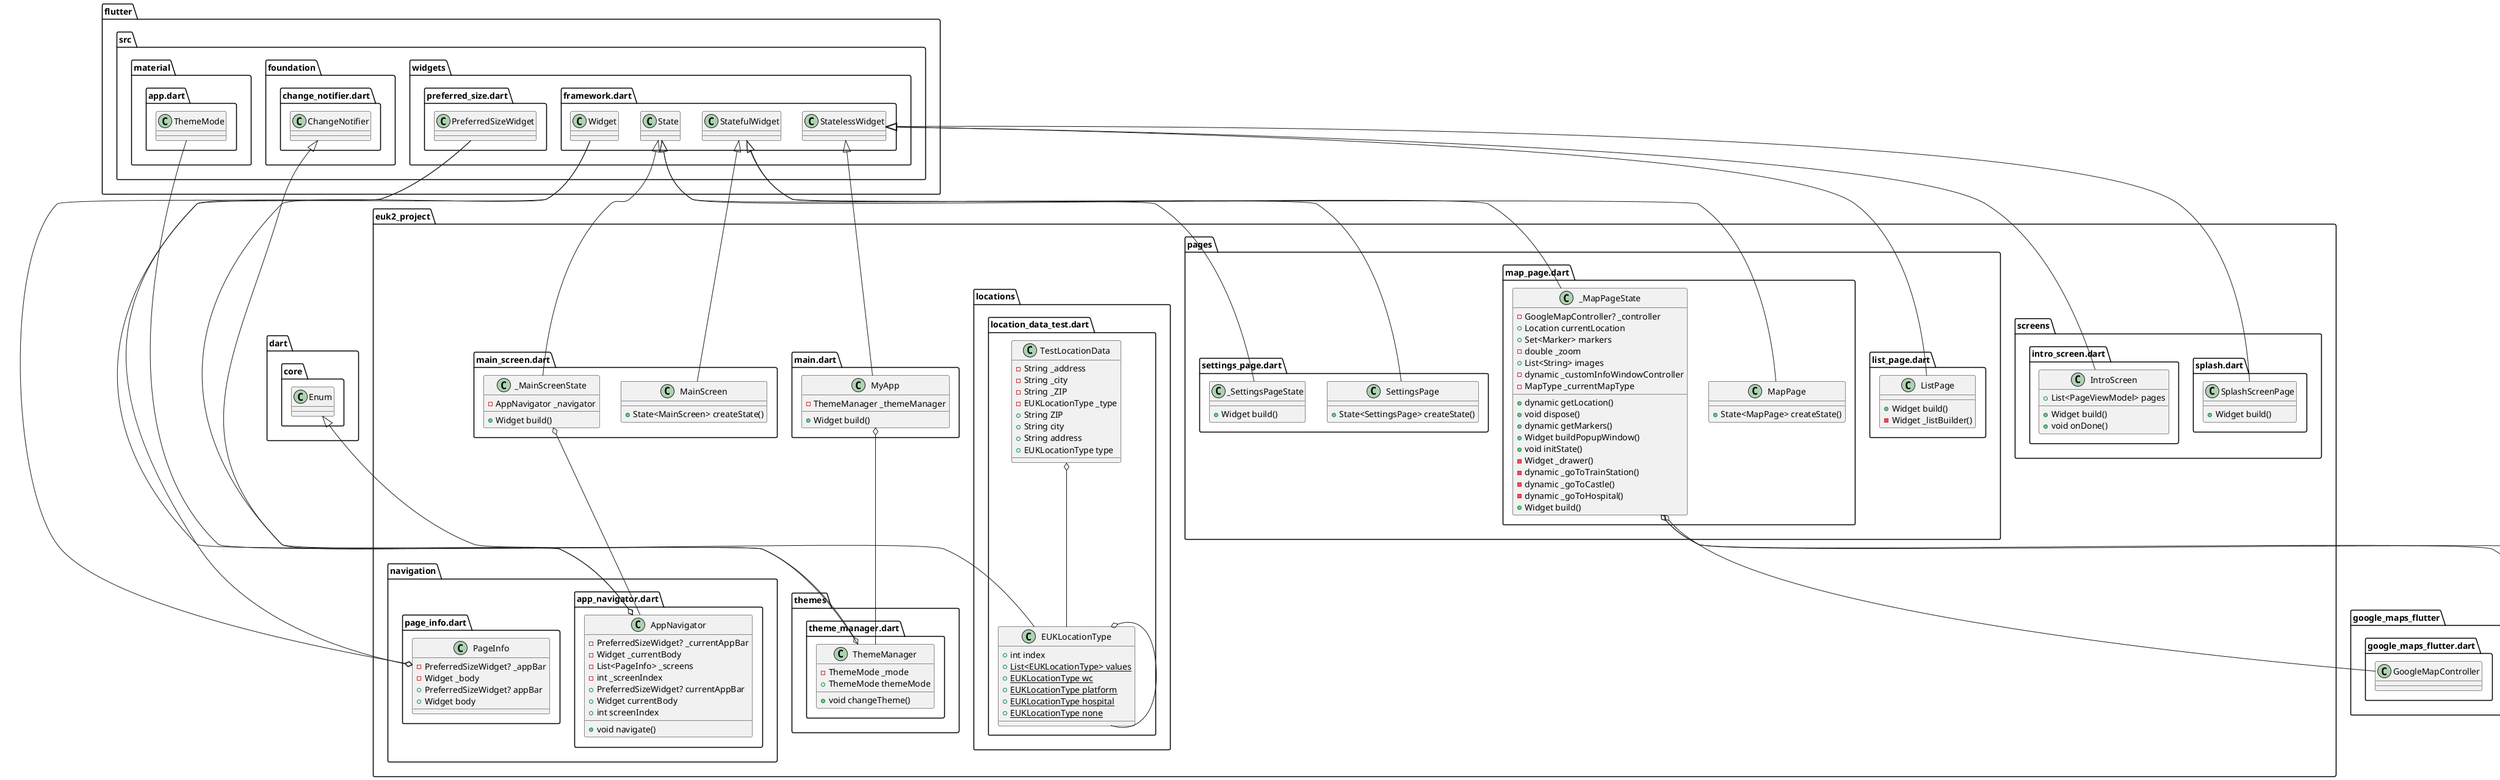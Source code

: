 @startuml
set namespaceSeparator ::

class "euk2_project::navigation::page_info.dart::PageInfo" {
  -PreferredSizeWidget? _appBar
  -Widget _body
  +PreferredSizeWidget? appBar
  +Widget body
}

"euk2_project::navigation::page_info.dart::PageInfo" o-- "flutter::src::widgets::preferred_size.dart::PreferredSizeWidget"
"euk2_project::navigation::page_info.dart::PageInfo" o-- "flutter::src::widgets::framework.dart::Widget"

class "euk2_project::navigation::app_navigator.dart::AppNavigator" {
  -PreferredSizeWidget? _currentAppBar
  -Widget _currentBody
  -List<PageInfo> _screens
  -int _screenIndex
  +PreferredSizeWidget? currentAppBar
  +Widget currentBody
  +int screenIndex
  +void navigate()
}

"euk2_project::navigation::app_navigator.dart::AppNavigator" o-- "flutter::src::widgets::preferred_size.dart::PreferredSizeWidget"
"euk2_project::navigation::app_navigator.dart::AppNavigator" o-- "flutter::src::widgets::framework.dart::Widget"

class "euk2_project::screens::splash.dart::SplashScreenPage" {
  +Widget build()
}

"flutter::src::widgets::framework.dart::StatelessWidget" <|-- "euk2_project::screens::splash.dart::SplashScreenPage"

class "euk2_project::screens::intro_screen.dart::IntroScreen" {
  +List<PageViewModel> pages
  +Widget build()
  +void onDone()
}

"flutter::src::widgets::framework.dart::StatelessWidget" <|-- "euk2_project::screens::intro_screen.dart::IntroScreen"

class "euk2_project::main.dart::MyApp" {
  -ThemeManager _themeManager
  +Widget build()
}

"euk2_project::main.dart::MyApp" o-- "euk2_project::themes::theme_manager.dart::ThemeManager"
"flutter::src::widgets::framework.dart::StatelessWidget" <|-- "euk2_project::main.dart::MyApp"

class "euk2_project::locations::location_data_test.dart::TestLocationData" {
  -String _address
  -String _city
  -String _ZIP
  -EUKLocationType _type
  +String ZIP
  +String city
  +String address
  +EUKLocationType type
}

"euk2_project::locations::location_data_test.dart::TestLocationData" o-- "euk2_project::locations::location_data_test.dart::EUKLocationType"

class "euk2_project::locations::location_data_test.dart::EUKLocationType" {
  +int index
  {static} +List<EUKLocationType> values
  {static} +EUKLocationType wc
  {static} +EUKLocationType platform
  {static} +EUKLocationType hospital
  {static} +EUKLocationType none
}

"euk2_project::locations::location_data_test.dart::EUKLocationType" o-- "euk2_project::locations::location_data_test.dart::EUKLocationType"
"dart::core::Enum" <|-- "euk2_project::locations::location_data_test.dart::EUKLocationType"

class "euk2_project::pages::list_page.dart::ListPage" {
  +Widget build()
  -Widget _listBuilder()
}

"flutter::src::widgets::framework.dart::StatelessWidget" <|-- "euk2_project::pages::list_page.dart::ListPage"

class "euk2_project::pages::map_page.dart::MapPage" {
  +State<MapPage> createState()
}

"flutter::src::widgets::framework.dart::StatefulWidget" <|-- "euk2_project::pages::map_page.dart::MapPage"

class "euk2_project::pages::map_page.dart::_MapPageState" {
  -GoogleMapController? _controller
  +Location currentLocation
  +Set<Marker> markers
  -double _zoom
  +List<String> images
  -dynamic _customInfoWindowController
  -MapType _currentMapType
  +dynamic getLocation()
  +void dispose()
  +dynamic getMarkers()
  +Widget buildPopupWindow()
  +void initState()
  -Widget _drawer()
  -dynamic _goToTrainStation()
  -dynamic _goToCastle()
  -dynamic _goToHospital()
  +Widget build()
}

"euk2_project::pages::map_page.dart::_MapPageState" o-- "google_maps_flutter::google_maps_flutter.dart::GoogleMapController"
"euk2_project::pages::map_page.dart::_MapPageState" o-- "location::location.dart::Location"
"euk2_project::pages::map_page.dart::_MapPageState" o-- "google_maps_flutter_platform_interface::src::types::ui.dart::MapType"
"flutter::src::widgets::framework.dart::State" <|-- "euk2_project::pages::map_page.dart::_MapPageState"

class "euk2_project::pages::settings_page.dart::SettingsPage" {
  +State<SettingsPage> createState()
}

"flutter::src::widgets::framework.dart::StatefulWidget" <|-- "euk2_project::pages::settings_page.dart::SettingsPage"

class "euk2_project::pages::settings_page.dart::_SettingsPageState" {
  +Widget build()
}

"flutter::src::widgets::framework.dart::State" <|-- "euk2_project::pages::settings_page.dart::_SettingsPageState"

class "euk2_project::main_screen.dart::MainScreen" {
  +State<MainScreen> createState()
}

"flutter::src::widgets::framework.dart::StatefulWidget" <|-- "euk2_project::main_screen.dart::MainScreen"

class "euk2_project::main_screen.dart::_MainScreenState" {
  -AppNavigator _navigator
  +Widget build()
}

"euk2_project::main_screen.dart::_MainScreenState" o-- "euk2_project::navigation::app_navigator.dart::AppNavigator"
"flutter::src::widgets::framework.dart::State" <|-- "euk2_project::main_screen.dart::_MainScreenState"

class "euk2_project::themes::theme_manager.dart::ThemeManager" {
  -ThemeMode _mode
  +ThemeMode themeMode
  +void changeTheme()
}

"euk2_project::themes::theme_manager.dart::ThemeManager" o-- "flutter::src::material::app.dart::ThemeMode"
"flutter::src::foundation::change_notifier.dart::ChangeNotifier" <|-- "euk2_project::themes::theme_manager.dart::ThemeManager"


@enduml
